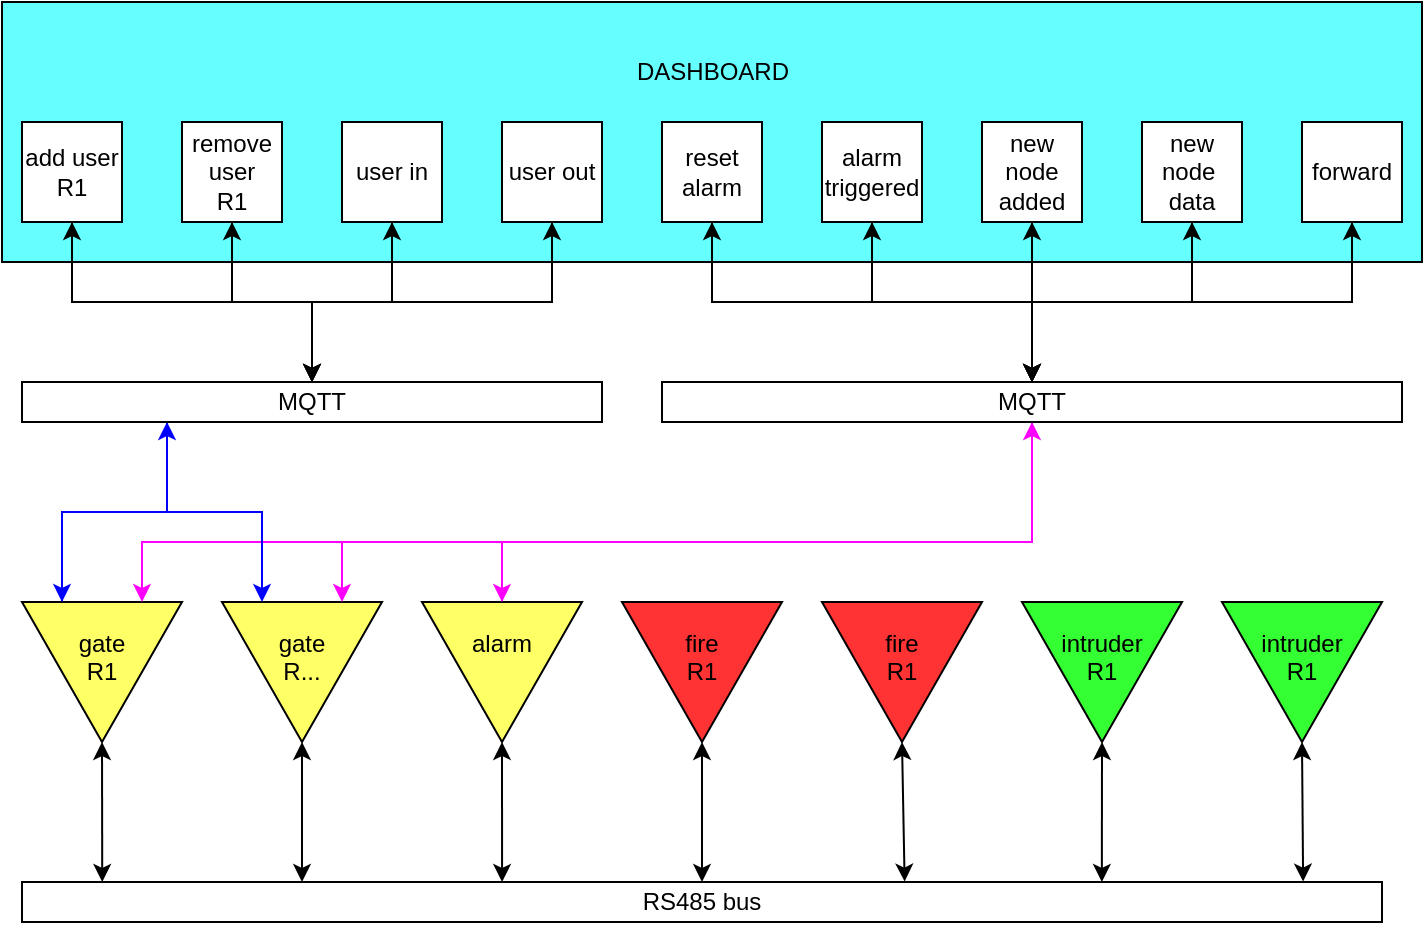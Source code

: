 <mxfile version="24.8.6">
  <diagram name="Page-1" id="S5YoCHuPcgbv4kkzpc0r">
    <mxGraphModel dx="1012" dy="794" grid="1" gridSize="10" guides="1" tooltips="1" connect="1" arrows="1" fold="1" page="1" pageScale="1" pageWidth="827" pageHeight="1169" math="0" shadow="0">
      <root>
        <mxCell id="0" />
        <mxCell id="1" parent="0" />
        <mxCell id="80N1JXQm5WCVn-kom1v4-1" value="" style="rounded=0;whiteSpace=wrap;html=1;fillColor=#66FFFF;" vertex="1" parent="1">
          <mxGeometry x="70" y="140" width="710" height="130" as="geometry" />
        </mxCell>
        <mxCell id="80N1JXQm5WCVn-kom1v4-28" style="edgeStyle=orthogonalEdgeStyle;rounded=0;orthogonalLoop=1;jettySize=auto;html=1;exitX=0.5;exitY=1;exitDx=0;exitDy=0;entryX=0.5;entryY=0;entryDx=0;entryDy=0;" edge="1" parent="1" source="80N1JXQm5WCVn-kom1v4-2" target="80N1JXQm5WCVn-kom1v4-27">
          <mxGeometry relative="1" as="geometry" />
        </mxCell>
        <mxCell id="80N1JXQm5WCVn-kom1v4-2" value="add user&lt;div&gt;R1&lt;/div&gt;" style="whiteSpace=wrap;html=1;aspect=fixed;" vertex="1" parent="1">
          <mxGeometry x="80" y="200" width="50" height="50" as="geometry" />
        </mxCell>
        <mxCell id="80N1JXQm5WCVn-kom1v4-31" style="edgeStyle=orthogonalEdgeStyle;rounded=0;orthogonalLoop=1;jettySize=auto;html=1;exitX=0.5;exitY=1;exitDx=0;exitDy=0;" edge="1" parent="1" source="80N1JXQm5WCVn-kom1v4-3">
          <mxGeometry relative="1" as="geometry">
            <mxPoint x="185.241" y="250.138" as="targetPoint" />
          </mxGeometry>
        </mxCell>
        <mxCell id="80N1JXQm5WCVn-kom1v4-32" style="edgeStyle=orthogonalEdgeStyle;rounded=0;orthogonalLoop=1;jettySize=auto;html=1;exitX=0.5;exitY=1;exitDx=0;exitDy=0;entryX=0.5;entryY=0;entryDx=0;entryDy=0;" edge="1" parent="1" source="80N1JXQm5WCVn-kom1v4-3" target="80N1JXQm5WCVn-kom1v4-27">
          <mxGeometry relative="1" as="geometry" />
        </mxCell>
        <mxCell id="80N1JXQm5WCVn-kom1v4-3" value="remove user&lt;div&gt;R1&lt;/div&gt;" style="whiteSpace=wrap;html=1;aspect=fixed;" vertex="1" parent="1">
          <mxGeometry x="160" y="200" width="50" height="50" as="geometry" />
        </mxCell>
        <mxCell id="80N1JXQm5WCVn-kom1v4-35" style="edgeStyle=orthogonalEdgeStyle;rounded=0;orthogonalLoop=1;jettySize=auto;html=1;exitX=0.5;exitY=1;exitDx=0;exitDy=0;entryX=0.5;entryY=0;entryDx=0;entryDy=0;" edge="1" parent="1" source="80N1JXQm5WCVn-kom1v4-4" target="80N1JXQm5WCVn-kom1v4-26">
          <mxGeometry relative="1" as="geometry" />
        </mxCell>
        <mxCell id="80N1JXQm5WCVn-kom1v4-4" value="alarm triggered" style="whiteSpace=wrap;html=1;aspect=fixed;" vertex="1" parent="1">
          <mxGeometry x="480" y="200" width="50" height="50" as="geometry" />
        </mxCell>
        <mxCell id="80N1JXQm5WCVn-kom1v4-33" style="edgeStyle=orthogonalEdgeStyle;rounded=0;orthogonalLoop=1;jettySize=auto;html=1;exitX=0.5;exitY=1;exitDx=0;exitDy=0;entryX=0.5;entryY=0;entryDx=0;entryDy=0;" edge="1" parent="1" source="80N1JXQm5WCVn-kom1v4-6" target="80N1JXQm5WCVn-kom1v4-26">
          <mxGeometry relative="1" as="geometry" />
        </mxCell>
        <mxCell id="80N1JXQm5WCVn-kom1v4-6" value="reset alarm" style="whiteSpace=wrap;html=1;aspect=fixed;" vertex="1" parent="1">
          <mxGeometry x="400" y="200" width="50" height="50" as="geometry" />
        </mxCell>
        <mxCell id="80N1JXQm5WCVn-kom1v4-37" style="edgeStyle=orthogonalEdgeStyle;rounded=0;orthogonalLoop=1;jettySize=auto;html=1;exitX=0.5;exitY=1;exitDx=0;exitDy=0;entryX=0.5;entryY=0;entryDx=0;entryDy=0;" edge="1" parent="1" source="80N1JXQm5WCVn-kom1v4-7" target="80N1JXQm5WCVn-kom1v4-26">
          <mxGeometry relative="1" as="geometry" />
        </mxCell>
        <mxCell id="80N1JXQm5WCVn-kom1v4-7" value="new node&amp;nbsp;&lt;div&gt;data&lt;/div&gt;" style="whiteSpace=wrap;html=1;aspect=fixed;" vertex="1" parent="1">
          <mxGeometry x="640" y="200" width="50" height="50" as="geometry" />
        </mxCell>
        <mxCell id="80N1JXQm5WCVn-kom1v4-36" style="edgeStyle=orthogonalEdgeStyle;rounded=0;orthogonalLoop=1;jettySize=auto;html=1;exitX=0.5;exitY=1;exitDx=0;exitDy=0;entryX=0.5;entryY=0;entryDx=0;entryDy=0;" edge="1" parent="1" source="80N1JXQm5WCVn-kom1v4-8" target="80N1JXQm5WCVn-kom1v4-26">
          <mxGeometry relative="1" as="geometry" />
        </mxCell>
        <mxCell id="80N1JXQm5WCVn-kom1v4-8" value="new node added" style="whiteSpace=wrap;html=1;aspect=fixed;" vertex="1" parent="1">
          <mxGeometry x="560" y="200" width="50" height="50" as="geometry" />
        </mxCell>
        <mxCell id="80N1JXQm5WCVn-kom1v4-30" style="edgeStyle=orthogonalEdgeStyle;rounded=0;orthogonalLoop=1;jettySize=auto;html=1;exitX=0.5;exitY=1;exitDx=0;exitDy=0;entryX=0.5;entryY=0;entryDx=0;entryDy=0;" edge="1" parent="1" source="80N1JXQm5WCVn-kom1v4-9" target="80N1JXQm5WCVn-kom1v4-27">
          <mxGeometry relative="1" as="geometry" />
        </mxCell>
        <mxCell id="80N1JXQm5WCVn-kom1v4-9" value="user in" style="whiteSpace=wrap;html=1;aspect=fixed;" vertex="1" parent="1">
          <mxGeometry x="240" y="200" width="50" height="50" as="geometry" />
        </mxCell>
        <mxCell id="80N1JXQm5WCVn-kom1v4-29" style="edgeStyle=orthogonalEdgeStyle;rounded=0;orthogonalLoop=1;jettySize=auto;html=1;exitX=0.5;exitY=1;exitDx=0;exitDy=0;entryX=0.5;entryY=0;entryDx=0;entryDy=0;" edge="1" parent="1" source="80N1JXQm5WCVn-kom1v4-10" target="80N1JXQm5WCVn-kom1v4-27">
          <mxGeometry relative="1" as="geometry" />
        </mxCell>
        <mxCell id="80N1JXQm5WCVn-kom1v4-10" value="user out" style="whiteSpace=wrap;html=1;aspect=fixed;" vertex="1" parent="1">
          <mxGeometry x="320" y="200" width="50" height="50" as="geometry" />
        </mxCell>
        <mxCell id="80N1JXQm5WCVn-kom1v4-65" style="edgeStyle=orthogonalEdgeStyle;rounded=0;orthogonalLoop=1;jettySize=auto;html=1;exitX=0;exitY=0.75;exitDx=0;exitDy=0;entryX=0.25;entryY=1;entryDx=0;entryDy=0;strokeColor=#0000FF;" edge="1" parent="1" source="80N1JXQm5WCVn-kom1v4-11" target="80N1JXQm5WCVn-kom1v4-27">
          <mxGeometry relative="1" as="geometry" />
        </mxCell>
        <mxCell id="80N1JXQm5WCVn-kom1v4-11" value="gate&lt;div&gt;R1&lt;/div&gt;&lt;div&gt;&lt;br&gt;&lt;/div&gt;" style="triangle;whiteSpace=wrap;html=1;direction=south;fillColor=#FFFF66;" vertex="1" parent="1">
          <mxGeometry x="80" y="440" width="80" height="70" as="geometry" />
        </mxCell>
        <mxCell id="80N1JXQm5WCVn-kom1v4-12" value="gate&lt;div&gt;R...&lt;/div&gt;&lt;div&gt;&lt;br&gt;&lt;/div&gt;" style="triangle;whiteSpace=wrap;html=1;direction=south;fillColor=#FFFF66;" vertex="1" parent="1">
          <mxGeometry x="180" y="440" width="80" height="70" as="geometry" />
        </mxCell>
        <mxCell id="80N1JXQm5WCVn-kom1v4-66" style="edgeStyle=orthogonalEdgeStyle;rounded=0;orthogonalLoop=1;jettySize=auto;html=1;exitX=0;exitY=0.5;exitDx=0;exitDy=0;entryX=0.5;entryY=1;entryDx=0;entryDy=0;strokeColor=#FF00FF;" edge="1" parent="1" source="80N1JXQm5WCVn-kom1v4-13" target="80N1JXQm5WCVn-kom1v4-26">
          <mxGeometry relative="1" as="geometry">
            <Array as="points">
              <mxPoint x="320" y="410" />
              <mxPoint x="585" y="410" />
            </Array>
          </mxGeometry>
        </mxCell>
        <mxCell id="80N1JXQm5WCVn-kom1v4-13" value="&lt;div&gt;alarm&lt;/div&gt;&lt;div&gt;&lt;br&gt;&lt;/div&gt;&lt;div&gt;&lt;br&gt;&lt;/div&gt;" style="triangle;whiteSpace=wrap;html=1;direction=south;fillColor=#FFFF66;" vertex="1" parent="1">
          <mxGeometry x="280" y="440" width="80" height="70" as="geometry" />
        </mxCell>
        <mxCell id="80N1JXQm5WCVn-kom1v4-14" value="&lt;div&gt;fire&lt;/div&gt;&lt;div&gt;R1&lt;/div&gt;&lt;div&gt;&lt;br&gt;&lt;/div&gt;" style="triangle;whiteSpace=wrap;html=1;direction=south;fillColor=#FF3333;" vertex="1" parent="1">
          <mxGeometry x="380" y="440" width="80" height="70" as="geometry" />
        </mxCell>
        <mxCell id="80N1JXQm5WCVn-kom1v4-15" value="&lt;div&gt;intruder&lt;/div&gt;&lt;div&gt;R1&lt;/div&gt;&lt;div&gt;&lt;br&gt;&lt;/div&gt;" style="triangle;whiteSpace=wrap;html=1;direction=south;fillColor=#33FF33;" vertex="1" parent="1">
          <mxGeometry x="680" y="440" width="80" height="70" as="geometry" />
        </mxCell>
        <mxCell id="80N1JXQm5WCVn-kom1v4-38" style="edgeStyle=orthogonalEdgeStyle;rounded=0;orthogonalLoop=1;jettySize=auto;html=1;exitX=0.5;exitY=1;exitDx=0;exitDy=0;entryX=0.5;entryY=0;entryDx=0;entryDy=0;" edge="1" parent="1" source="80N1JXQm5WCVn-kom1v4-16" target="80N1JXQm5WCVn-kom1v4-26">
          <mxGeometry relative="1" as="geometry" />
        </mxCell>
        <mxCell id="80N1JXQm5WCVn-kom1v4-16" value="forward" style="whiteSpace=wrap;html=1;aspect=fixed;" vertex="1" parent="1">
          <mxGeometry x="720" y="200" width="50" height="50" as="geometry" />
        </mxCell>
        <mxCell id="80N1JXQm5WCVn-kom1v4-17" value="&lt;div&gt;intruder&lt;/div&gt;&lt;div&gt;R1&lt;/div&gt;&lt;div&gt;&lt;br&gt;&lt;/div&gt;" style="triangle;whiteSpace=wrap;html=1;direction=south;fillColor=#33FF33;" vertex="1" parent="1">
          <mxGeometry x="580" y="440" width="80" height="70" as="geometry" />
        </mxCell>
        <mxCell id="80N1JXQm5WCVn-kom1v4-18" value="&lt;div&gt;fire&lt;/div&gt;&lt;div&gt;R1&lt;/div&gt;&lt;div&gt;&lt;br&gt;&lt;/div&gt;" style="triangle;whiteSpace=wrap;html=1;direction=south;fillColor=#FF3333;" vertex="1" parent="1">
          <mxGeometry x="480" y="440" width="80" height="70" as="geometry" />
        </mxCell>
        <mxCell id="80N1JXQm5WCVn-kom1v4-20" value="RS485 bus" style="whiteSpace=wrap;html=1;" vertex="1" parent="1">
          <mxGeometry x="80" y="580" width="680" height="20" as="geometry" />
        </mxCell>
        <mxCell id="80N1JXQm5WCVn-kom1v4-46" style="edgeStyle=orthogonalEdgeStyle;rounded=0;orthogonalLoop=1;jettySize=auto;html=1;exitX=0.5;exitY=1;exitDx=0;exitDy=0;entryX=0;entryY=0.5;entryDx=0;entryDy=0;strokeColor=#FF00FF;" edge="1" parent="1" source="80N1JXQm5WCVn-kom1v4-26" target="80N1JXQm5WCVn-kom1v4-13">
          <mxGeometry relative="1" as="geometry">
            <Array as="points">
              <mxPoint x="585" y="410" />
              <mxPoint x="320" y="410" />
            </Array>
          </mxGeometry>
        </mxCell>
        <mxCell id="80N1JXQm5WCVn-kom1v4-51" style="edgeStyle=orthogonalEdgeStyle;rounded=0;orthogonalLoop=1;jettySize=auto;html=1;exitX=0.5;exitY=1;exitDx=0;exitDy=0;entryX=0;entryY=0.25;entryDx=0;entryDy=0;strokeColor=#FF00FF;" edge="1" parent="1" source="80N1JXQm5WCVn-kom1v4-26" target="80N1JXQm5WCVn-kom1v4-12">
          <mxGeometry relative="1" as="geometry">
            <Array as="points">
              <mxPoint x="585" y="410" />
              <mxPoint x="240" y="410" />
            </Array>
          </mxGeometry>
        </mxCell>
        <mxCell id="80N1JXQm5WCVn-kom1v4-52" style="edgeStyle=orthogonalEdgeStyle;rounded=0;orthogonalLoop=1;jettySize=auto;html=1;exitX=0.5;exitY=1;exitDx=0;exitDy=0;entryX=0;entryY=0.25;entryDx=0;entryDy=0;strokeColor=#FF00FF;" edge="1" parent="1" source="80N1JXQm5WCVn-kom1v4-26" target="80N1JXQm5WCVn-kom1v4-11">
          <mxGeometry relative="1" as="geometry">
            <Array as="points">
              <mxPoint x="585" y="410" />
              <mxPoint x="140" y="410" />
            </Array>
          </mxGeometry>
        </mxCell>
        <mxCell id="80N1JXQm5WCVn-kom1v4-71" style="edgeStyle=orthogonalEdgeStyle;rounded=0;orthogonalLoop=1;jettySize=auto;html=1;exitX=0.5;exitY=0;exitDx=0;exitDy=0;entryX=0.5;entryY=1;entryDx=0;entryDy=0;" edge="1" parent="1" source="80N1JXQm5WCVn-kom1v4-26" target="80N1JXQm5WCVn-kom1v4-6">
          <mxGeometry relative="1" as="geometry" />
        </mxCell>
        <mxCell id="80N1JXQm5WCVn-kom1v4-72" style="edgeStyle=orthogonalEdgeStyle;rounded=0;orthogonalLoop=1;jettySize=auto;html=1;exitX=0.5;exitY=0;exitDx=0;exitDy=0;entryX=0.5;entryY=1;entryDx=0;entryDy=0;" edge="1" parent="1" source="80N1JXQm5WCVn-kom1v4-26" target="80N1JXQm5WCVn-kom1v4-4">
          <mxGeometry relative="1" as="geometry" />
        </mxCell>
        <mxCell id="80N1JXQm5WCVn-kom1v4-73" style="edgeStyle=orthogonalEdgeStyle;rounded=0;orthogonalLoop=1;jettySize=auto;html=1;exitX=0.5;exitY=0;exitDx=0;exitDy=0;entryX=0.5;entryY=1;entryDx=0;entryDy=0;" edge="1" parent="1" source="80N1JXQm5WCVn-kom1v4-26" target="80N1JXQm5WCVn-kom1v4-8">
          <mxGeometry relative="1" as="geometry" />
        </mxCell>
        <mxCell id="80N1JXQm5WCVn-kom1v4-74" style="edgeStyle=orthogonalEdgeStyle;rounded=0;orthogonalLoop=1;jettySize=auto;html=1;exitX=0.5;exitY=0;exitDx=0;exitDy=0;entryX=0.5;entryY=1;entryDx=0;entryDy=0;" edge="1" parent="1" source="80N1JXQm5WCVn-kom1v4-26" target="80N1JXQm5WCVn-kom1v4-7">
          <mxGeometry relative="1" as="geometry" />
        </mxCell>
        <mxCell id="80N1JXQm5WCVn-kom1v4-75" style="edgeStyle=orthogonalEdgeStyle;rounded=0;orthogonalLoop=1;jettySize=auto;html=1;exitX=0.5;exitY=0;exitDx=0;exitDy=0;entryX=0.5;entryY=1;entryDx=0;entryDy=0;" edge="1" parent="1" source="80N1JXQm5WCVn-kom1v4-26" target="80N1JXQm5WCVn-kom1v4-16">
          <mxGeometry relative="1" as="geometry" />
        </mxCell>
        <mxCell id="80N1JXQm5WCVn-kom1v4-26" value="MQTT" style="rounded=0;whiteSpace=wrap;html=1;" vertex="1" parent="1">
          <mxGeometry x="400" y="330" width="370" height="20" as="geometry" />
        </mxCell>
        <mxCell id="80N1JXQm5WCVn-kom1v4-49" style="edgeStyle=orthogonalEdgeStyle;rounded=0;orthogonalLoop=1;jettySize=auto;html=1;exitX=0.25;exitY=1;exitDx=0;exitDy=0;entryX=0;entryY=0.75;entryDx=0;entryDy=0;strokeColor=#0000FF;" edge="1" parent="1" source="80N1JXQm5WCVn-kom1v4-27" target="80N1JXQm5WCVn-kom1v4-11">
          <mxGeometry relative="1" as="geometry" />
        </mxCell>
        <mxCell id="80N1JXQm5WCVn-kom1v4-50" style="edgeStyle=orthogonalEdgeStyle;rounded=0;orthogonalLoop=1;jettySize=auto;html=1;exitX=0.25;exitY=1;exitDx=0;exitDy=0;entryX=0;entryY=0.75;entryDx=0;entryDy=0;fillColor=#0000FF;strokeColor=#0000FF;" edge="1" parent="1" source="80N1JXQm5WCVn-kom1v4-27" target="80N1JXQm5WCVn-kom1v4-12">
          <mxGeometry relative="1" as="geometry" />
        </mxCell>
        <mxCell id="80N1JXQm5WCVn-kom1v4-67" style="edgeStyle=orthogonalEdgeStyle;rounded=0;orthogonalLoop=1;jettySize=auto;html=1;exitX=0.5;exitY=0;exitDx=0;exitDy=0;entryX=0.5;entryY=1;entryDx=0;entryDy=0;" edge="1" parent="1" source="80N1JXQm5WCVn-kom1v4-27" target="80N1JXQm5WCVn-kom1v4-2">
          <mxGeometry relative="1" as="geometry" />
        </mxCell>
        <mxCell id="80N1JXQm5WCVn-kom1v4-68" style="edgeStyle=orthogonalEdgeStyle;rounded=0;orthogonalLoop=1;jettySize=auto;html=1;exitX=0.5;exitY=0;exitDx=0;exitDy=0;entryX=0.5;entryY=1;entryDx=0;entryDy=0;" edge="1" parent="1" source="80N1JXQm5WCVn-kom1v4-27" target="80N1JXQm5WCVn-kom1v4-3">
          <mxGeometry relative="1" as="geometry" />
        </mxCell>
        <mxCell id="80N1JXQm5WCVn-kom1v4-69" style="edgeStyle=orthogonalEdgeStyle;rounded=0;orthogonalLoop=1;jettySize=auto;html=1;exitX=0.5;exitY=0;exitDx=0;exitDy=0;entryX=0.5;entryY=1;entryDx=0;entryDy=0;" edge="1" parent="1" source="80N1JXQm5WCVn-kom1v4-27" target="80N1JXQm5WCVn-kom1v4-9">
          <mxGeometry relative="1" as="geometry" />
        </mxCell>
        <mxCell id="80N1JXQm5WCVn-kom1v4-70" style="edgeStyle=orthogonalEdgeStyle;rounded=0;orthogonalLoop=1;jettySize=auto;html=1;exitX=0.5;exitY=0;exitDx=0;exitDy=0;entryX=0.5;entryY=1;entryDx=0;entryDy=0;" edge="1" parent="1" source="80N1JXQm5WCVn-kom1v4-27" target="80N1JXQm5WCVn-kom1v4-10">
          <mxGeometry relative="1" as="geometry" />
        </mxCell>
        <mxCell id="80N1JXQm5WCVn-kom1v4-27" value="MQTT" style="rounded=0;whiteSpace=wrap;html=1;" vertex="1" parent="1">
          <mxGeometry x="80" y="330" width="290" height="20" as="geometry" />
        </mxCell>
        <mxCell id="80N1JXQm5WCVn-kom1v4-55" value="" style="endArrow=classic;startArrow=classic;html=1;rounded=0;exitX=0.649;exitY=-0.01;exitDx=0;exitDy=0;exitPerimeter=0;entryX=1;entryY=0.5;entryDx=0;entryDy=0;" edge="1" parent="1" source="80N1JXQm5WCVn-kom1v4-20" target="80N1JXQm5WCVn-kom1v4-18">
          <mxGeometry width="50" height="50" relative="1" as="geometry">
            <mxPoint x="380" y="390" as="sourcePoint" />
            <mxPoint x="430" y="340" as="targetPoint" />
          </mxGeometry>
        </mxCell>
        <mxCell id="80N1JXQm5WCVn-kom1v4-56" value="" style="endArrow=classic;startArrow=classic;html=1;rounded=0;entryX=1;entryY=0.5;entryDx=0;entryDy=0;exitX=0.794;exitY=0;exitDx=0;exitDy=0;exitPerimeter=0;" edge="1" parent="1" source="80N1JXQm5WCVn-kom1v4-20" target="80N1JXQm5WCVn-kom1v4-17">
          <mxGeometry width="50" height="50" relative="1" as="geometry">
            <mxPoint x="380" y="390" as="sourcePoint" />
            <mxPoint x="430" y="340" as="targetPoint" />
          </mxGeometry>
        </mxCell>
        <mxCell id="80N1JXQm5WCVn-kom1v4-57" value="" style="endArrow=classic;startArrow=classic;html=1;rounded=0;entryX=1;entryY=0.5;entryDx=0;entryDy=0;exitX=0.942;exitY=-0.01;exitDx=0;exitDy=0;exitPerimeter=0;" edge="1" parent="1" source="80N1JXQm5WCVn-kom1v4-20" target="80N1JXQm5WCVn-kom1v4-15">
          <mxGeometry width="50" height="50" relative="1" as="geometry">
            <mxPoint x="380" y="390" as="sourcePoint" />
            <mxPoint x="430" y="340" as="targetPoint" />
          </mxGeometry>
        </mxCell>
        <mxCell id="80N1JXQm5WCVn-kom1v4-58" value="" style="endArrow=classic;startArrow=classic;html=1;rounded=0;entryX=1;entryY=0.5;entryDx=0;entryDy=0;exitX=0.5;exitY=0;exitDx=0;exitDy=0;" edge="1" parent="1" source="80N1JXQm5WCVn-kom1v4-20" target="80N1JXQm5WCVn-kom1v4-14">
          <mxGeometry width="50" height="50" relative="1" as="geometry">
            <mxPoint x="380" y="390" as="sourcePoint" />
            <mxPoint x="430" y="340" as="targetPoint" />
          </mxGeometry>
        </mxCell>
        <mxCell id="80N1JXQm5WCVn-kom1v4-59" value="" style="endArrow=classic;startArrow=classic;html=1;rounded=0;exitX=1;exitY=0.5;exitDx=0;exitDy=0;entryX=0.353;entryY=0;entryDx=0;entryDy=0;entryPerimeter=0;" edge="1" parent="1" source="80N1JXQm5WCVn-kom1v4-13" target="80N1JXQm5WCVn-kom1v4-20">
          <mxGeometry width="50" height="50" relative="1" as="geometry">
            <mxPoint x="380" y="400" as="sourcePoint" />
            <mxPoint x="430" y="340" as="targetPoint" />
          </mxGeometry>
        </mxCell>
        <mxCell id="80N1JXQm5WCVn-kom1v4-61" value="" style="endArrow=classic;startArrow=classic;html=1;rounded=0;exitX=1;exitY=0.5;exitDx=0;exitDy=0;" edge="1" parent="1" source="80N1JXQm5WCVn-kom1v4-12">
          <mxGeometry width="50" height="50" relative="1" as="geometry">
            <mxPoint x="380" y="400" as="sourcePoint" />
            <mxPoint x="220" y="580" as="targetPoint" />
          </mxGeometry>
        </mxCell>
        <mxCell id="80N1JXQm5WCVn-kom1v4-63" value="" style="endArrow=classic;startArrow=classic;html=1;rounded=0;entryX=1;entryY=0.5;entryDx=0;entryDy=0;exitX=0.059;exitY=0;exitDx=0;exitDy=0;exitPerimeter=0;" edge="1" parent="1" source="80N1JXQm5WCVn-kom1v4-20" target="80N1JXQm5WCVn-kom1v4-11">
          <mxGeometry width="50" height="50" relative="1" as="geometry">
            <mxPoint x="330" y="550" as="sourcePoint" />
            <mxPoint x="380" y="500" as="targetPoint" />
          </mxGeometry>
        </mxCell>
        <mxCell id="80N1JXQm5WCVn-kom1v4-77" value="DASHBOARD" style="text;html=1;align=center;verticalAlign=middle;resizable=0;points=[];autosize=1;strokeColor=none;fillColor=none;" vertex="1" parent="1">
          <mxGeometry x="375" y="160" width="100" height="30" as="geometry" />
        </mxCell>
      </root>
    </mxGraphModel>
  </diagram>
</mxfile>
